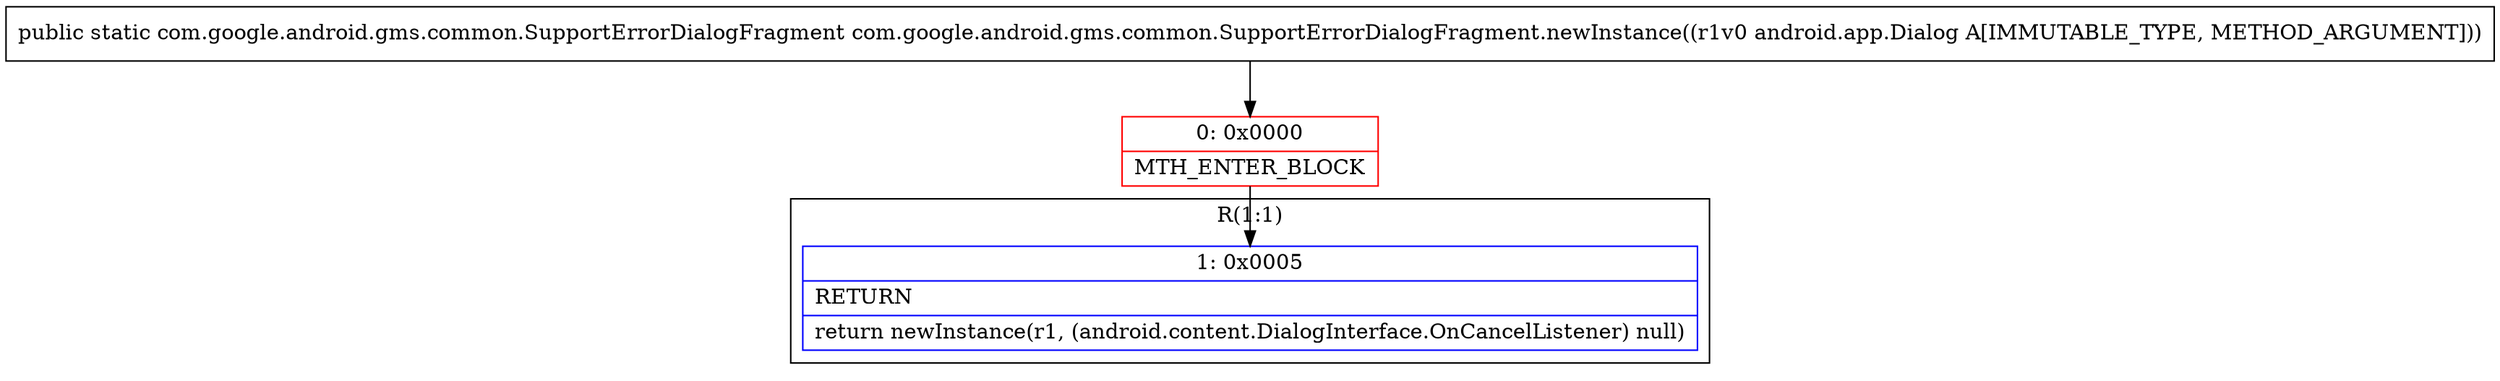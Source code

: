 digraph "CFG forcom.google.android.gms.common.SupportErrorDialogFragment.newInstance(Landroid\/app\/Dialog;)Lcom\/google\/android\/gms\/common\/SupportErrorDialogFragment;" {
subgraph cluster_Region_526118015 {
label = "R(1:1)";
node [shape=record,color=blue];
Node_1 [shape=record,label="{1\:\ 0x0005|RETURN\l|return newInstance(r1, (android.content.DialogInterface.OnCancelListener) null)\l}"];
}
Node_0 [shape=record,color=red,label="{0\:\ 0x0000|MTH_ENTER_BLOCK\l}"];
MethodNode[shape=record,label="{public static com.google.android.gms.common.SupportErrorDialogFragment com.google.android.gms.common.SupportErrorDialogFragment.newInstance((r1v0 android.app.Dialog A[IMMUTABLE_TYPE, METHOD_ARGUMENT])) }"];
MethodNode -> Node_0;
Node_0 -> Node_1;
}

